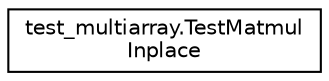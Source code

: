 digraph "Graphical Class Hierarchy"
{
 // LATEX_PDF_SIZE
  edge [fontname="Helvetica",fontsize="10",labelfontname="Helvetica",labelfontsize="10"];
  node [fontname="Helvetica",fontsize="10",shape=record];
  rankdir="LR";
  Node0 [label="test_multiarray.TestMatmul\lInplace",height=0.2,width=0.4,color="black", fillcolor="white", style="filled",URL="$classtest__multiarray_1_1TestMatmulInplace.html",tooltip=" "];
}
